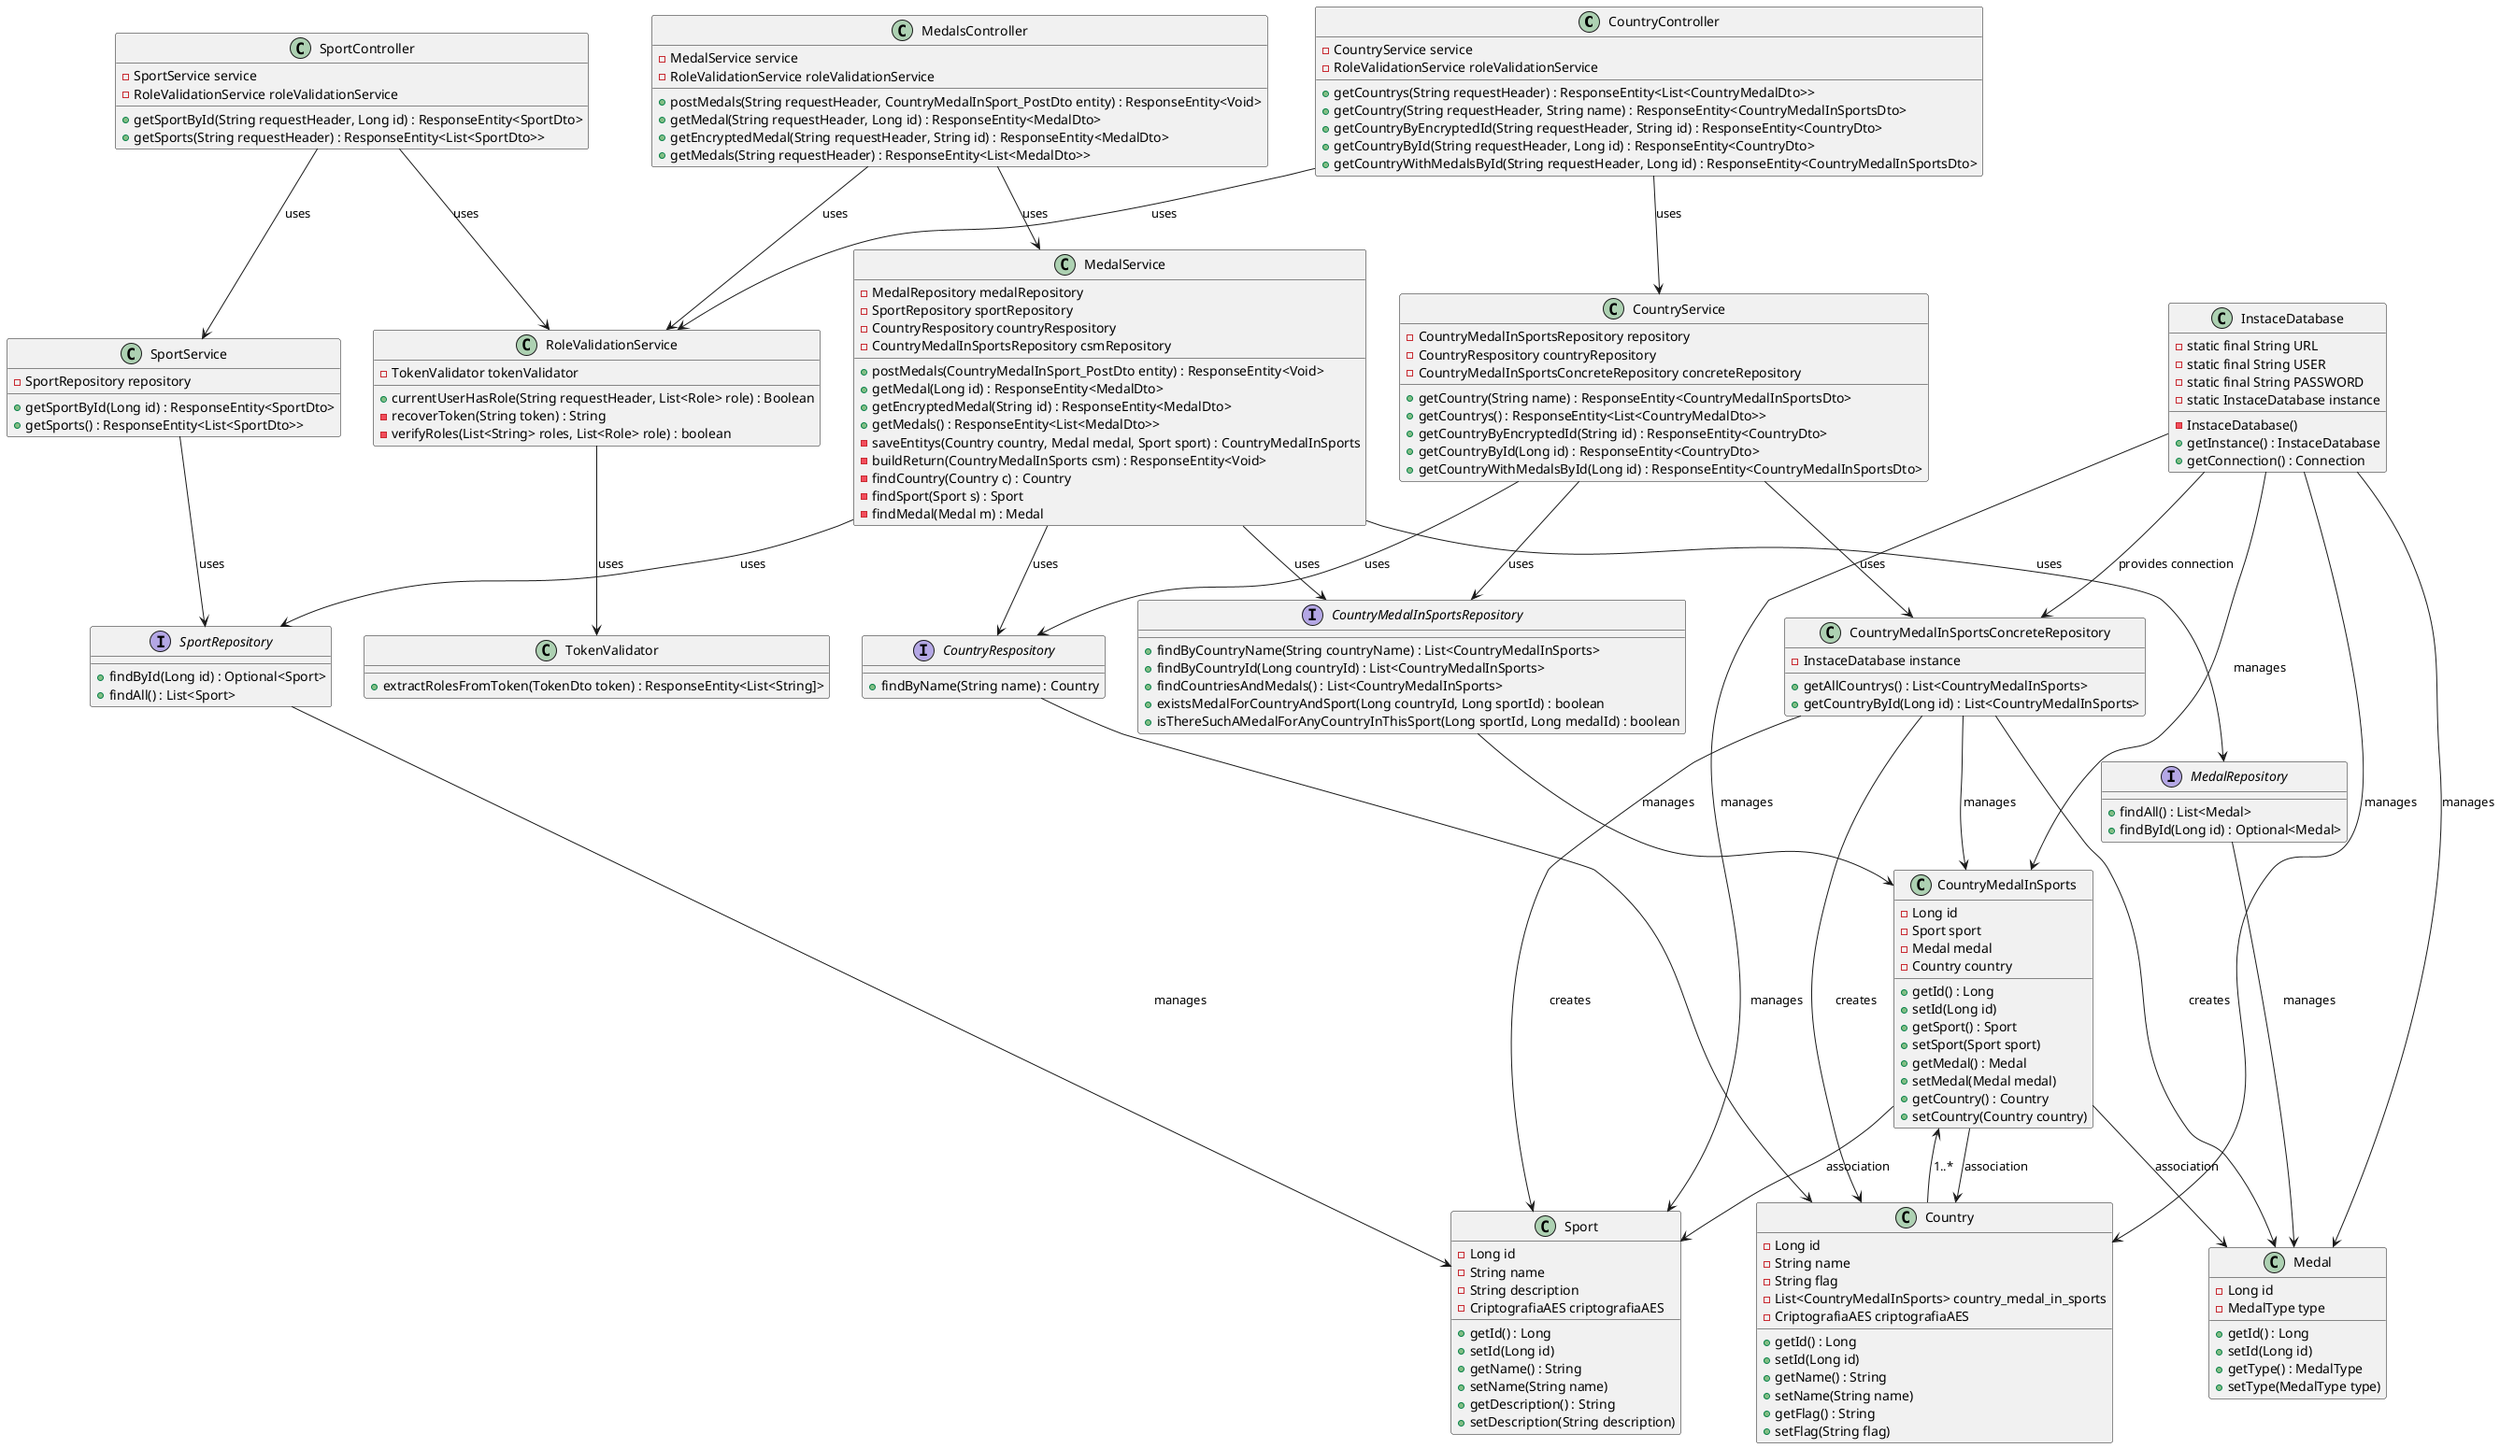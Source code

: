 @startuml
class CountryController {
    - CountryService service
    - RoleValidationService roleValidationService
    + getCountrys(String requestHeader) : ResponseEntity<List<CountryMedalDto>>
    + getCountry(String requestHeader, String name) : ResponseEntity<CountryMedalInSportsDto>
    + getCountryByEncryptedId(String requestHeader, String id) : ResponseEntity<CountryDto>
    + getCountryById(String requestHeader, Long id) : ResponseEntity<CountryDto>
    + getCountryWithMedalsById(String requestHeader, Long id) : ResponseEntity<CountryMedalInSportsDto>
}

class MedalsController {
    - MedalService service
    - RoleValidationService roleValidationService
    + postMedals(String requestHeader, CountryMedalInSport_PostDto entity) : ResponseEntity<Void>
    + getMedal(String requestHeader, Long id) : ResponseEntity<MedalDto>
    + getEncryptedMedal(String requestHeader, String id) : ResponseEntity<MedalDto>
    + getMedals(String requestHeader) : ResponseEntity<List<MedalDto>>
}

class SportController {
    - SportService service
    - RoleValidationService roleValidationService
    + getSportById(String requestHeader, Long id) : ResponseEntity<SportDto>
    + getSports(String requestHeader) : ResponseEntity<List<SportDto>>
}

class CountryService {
    - CountryMedalInSportsRepository repository
    - CountryRespository countryRepository
    - CountryMedalInSportsConcreteRepository concreteRepository
    + getCountry(String name) : ResponseEntity<CountryMedalInSportsDto>
    + getCountrys() : ResponseEntity<List<CountryMedalDto>>
    + getCountryByEncryptedId(String id) : ResponseEntity<CountryDto>
    + getCountryById(Long id) : ResponseEntity<CountryDto>
    + getCountryWithMedalsById(Long id) : ResponseEntity<CountryMedalInSportsDto>
}

class MedalService {
    - MedalRepository medalRepository
    - SportRepository sportRepository
    - CountryRespository countryRespository
    - CountryMedalInSportsRepository csmRepository
    + postMedals(CountryMedalInSport_PostDto entity) : ResponseEntity<Void>
    + getMedal(Long id) : ResponseEntity<MedalDto>
    + getEncryptedMedal(String id) : ResponseEntity<MedalDto>
    + getMedals() : ResponseEntity<List<MedalDto>>
    - saveEntitys(Country country, Medal medal, Sport sport) : CountryMedalInSports
    - buildReturn(CountryMedalInSports csm) : ResponseEntity<Void>
    - findCountry(Country c) : Country
    - findSport(Sport s) : Sport
    - findMedal(Medal m) : Medal
}

class SportService {
    - SportRepository repository
    + getSportById(Long id) : ResponseEntity<SportDto>
    + getSports() : ResponseEntity<List<SportDto>>
}

class RoleValidationService {
    - TokenValidator tokenValidator
    + currentUserHasRole(String requestHeader, List<Role> role) : Boolean
    - recoverToken(String token) : String
    - verifyRoles(List<String> roles, List<Role> role) : boolean
}

class TokenValidator {
    + extractRolesFromToken(TokenDto token) : ResponseEntity<List<String]>
}

interface CountryMedalInSportsRepository {
    + findByCountryName(String countryName) : List<CountryMedalInSports>
    + findByCountryId(Long countryId) : List<CountryMedalInSports>
    + findCountriesAndMedals() : List<CountryMedalInSports>
    + existsMedalForCountryAndSport(Long countryId, Long sportId) : boolean
    + isThereSuchAMedalForAnyCountryInThisSport(Long sportId, Long medalId) : boolean
}

interface CountryRespository {
    + findByName(String name) : Country
}

interface MedalRepository {
    + findAll() : List<Medal>
    + findById(Long id) : Optional<Medal>
}

interface SportRepository {
    + findById(Long id) : Optional<Sport>
    + findAll() : List<Sport>
}

class CountryMedalInSports {
    - Long id
    - Sport sport
    - Medal medal
    - Country country
    + getId() : Long
    + setId(Long id)
    + getSport() : Sport
    + setSport(Sport sport)
    + getMedal() : Medal
    + setMedal(Medal medal)
    + getCountry() : Country
    + setCountry(Country country)
}

class Sport {
    - Long id
    - String name
    - String description
    - CriptografiaAES criptografiaAES
    + getId() : Long
    + setId(Long id)
    + getName() : String
    + setName(String name)
    + getDescription() : String
    + setDescription(String description)
}

class Medal {
    - Long id
    - MedalType type
    + getId() : Long
    + setId(Long id)
    + getType() : MedalType
    + setType(MedalType type)
}

class Country {
    - Long id
    - String name
    - String flag
    - List<CountryMedalInSports> country_medal_in_sports
    - CriptografiaAES criptografiaAES
    + getId() : Long
    + setId(Long id)
    + getName() : String
    + setName(String name)
    + getFlag() : String
    + setFlag(String flag)
}

class CountryMedalInSportsConcreteRepository {
    - InstaceDatabase instance
    + getAllCountrys() : List<CountryMedalInSports>
    + getCountryById(Long id) : List<CountryMedalInSports>
}

class InstaceDatabase {
    - static final String URL
    - static final String USER
    - static final String PASSWORD
    - static InstaceDatabase instance
    - InstaceDatabase()
    + getInstance() : InstaceDatabase
    + getConnection() : Connection
}

CountryController --> CountryService : uses
CountryController --> RoleValidationService : uses
MedalsController --> MedalService : uses
MedalsController --> RoleValidationService : uses
SportController --> SportService : uses
SportController --> RoleValidationService : uses
CountryService --> CountryMedalInSportsRepository : uses
CountryService --> CountryRespository : uses
CountryService --> CountryMedalInSportsConcreteRepository : uses
MedalService --> MedalRepository : uses
MedalService --> SportRepository : uses
MedalService --> CountryRespository : uses
MedalService --> CountryMedalInSportsRepository : uses
SportService --> SportRepository : uses
RoleValidationService --> TokenValidator : uses
CountryMedalInSportsRepository --> CountryMedalInSports : manages
CountryRespository --> Country : manages
MedalRepository --> Medal : manages
SportRepository --> Sport : manages

CountryMedalInSports --> Sport : association
CountryMedalInSports --> Medal : association
CountryMedalInSports --> Country : association
Country --> CountryMedalInSports : "1..*"

CountryMedalInSportsConcreteRepository --> CountryMedalInSports : manages
CountryMedalInSportsConcreteRepository --> Country : creates
CountryMedalInSportsConcreteRepository --> Medal : creates
CountryMedalInSportsConcreteRepository --> Sport : creates

InstaceDatabase --> CountryMedalInSportsConcreteRepository : provides connection
InstaceDatabase --> Country : manages
InstaceDatabase --> Medal : manages
InstaceDatabase --> Sport : manages
InstaceDatabase --> CountryMedalInSports : manages
@enduml